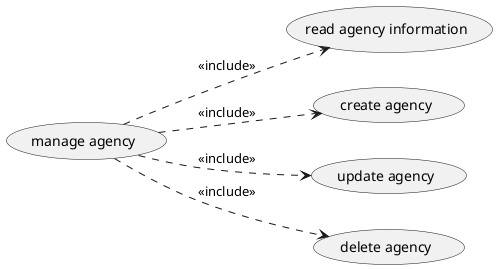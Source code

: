 
@startuml

left to right direction

(manage agency) ..> (read agency information): <<include>>
(manage agency) ..> (create agency): <<include>>
(manage agency) ..> (update agency): <<include>>
(manage agency) ..> (delete agency): <<include>>



@enduml
